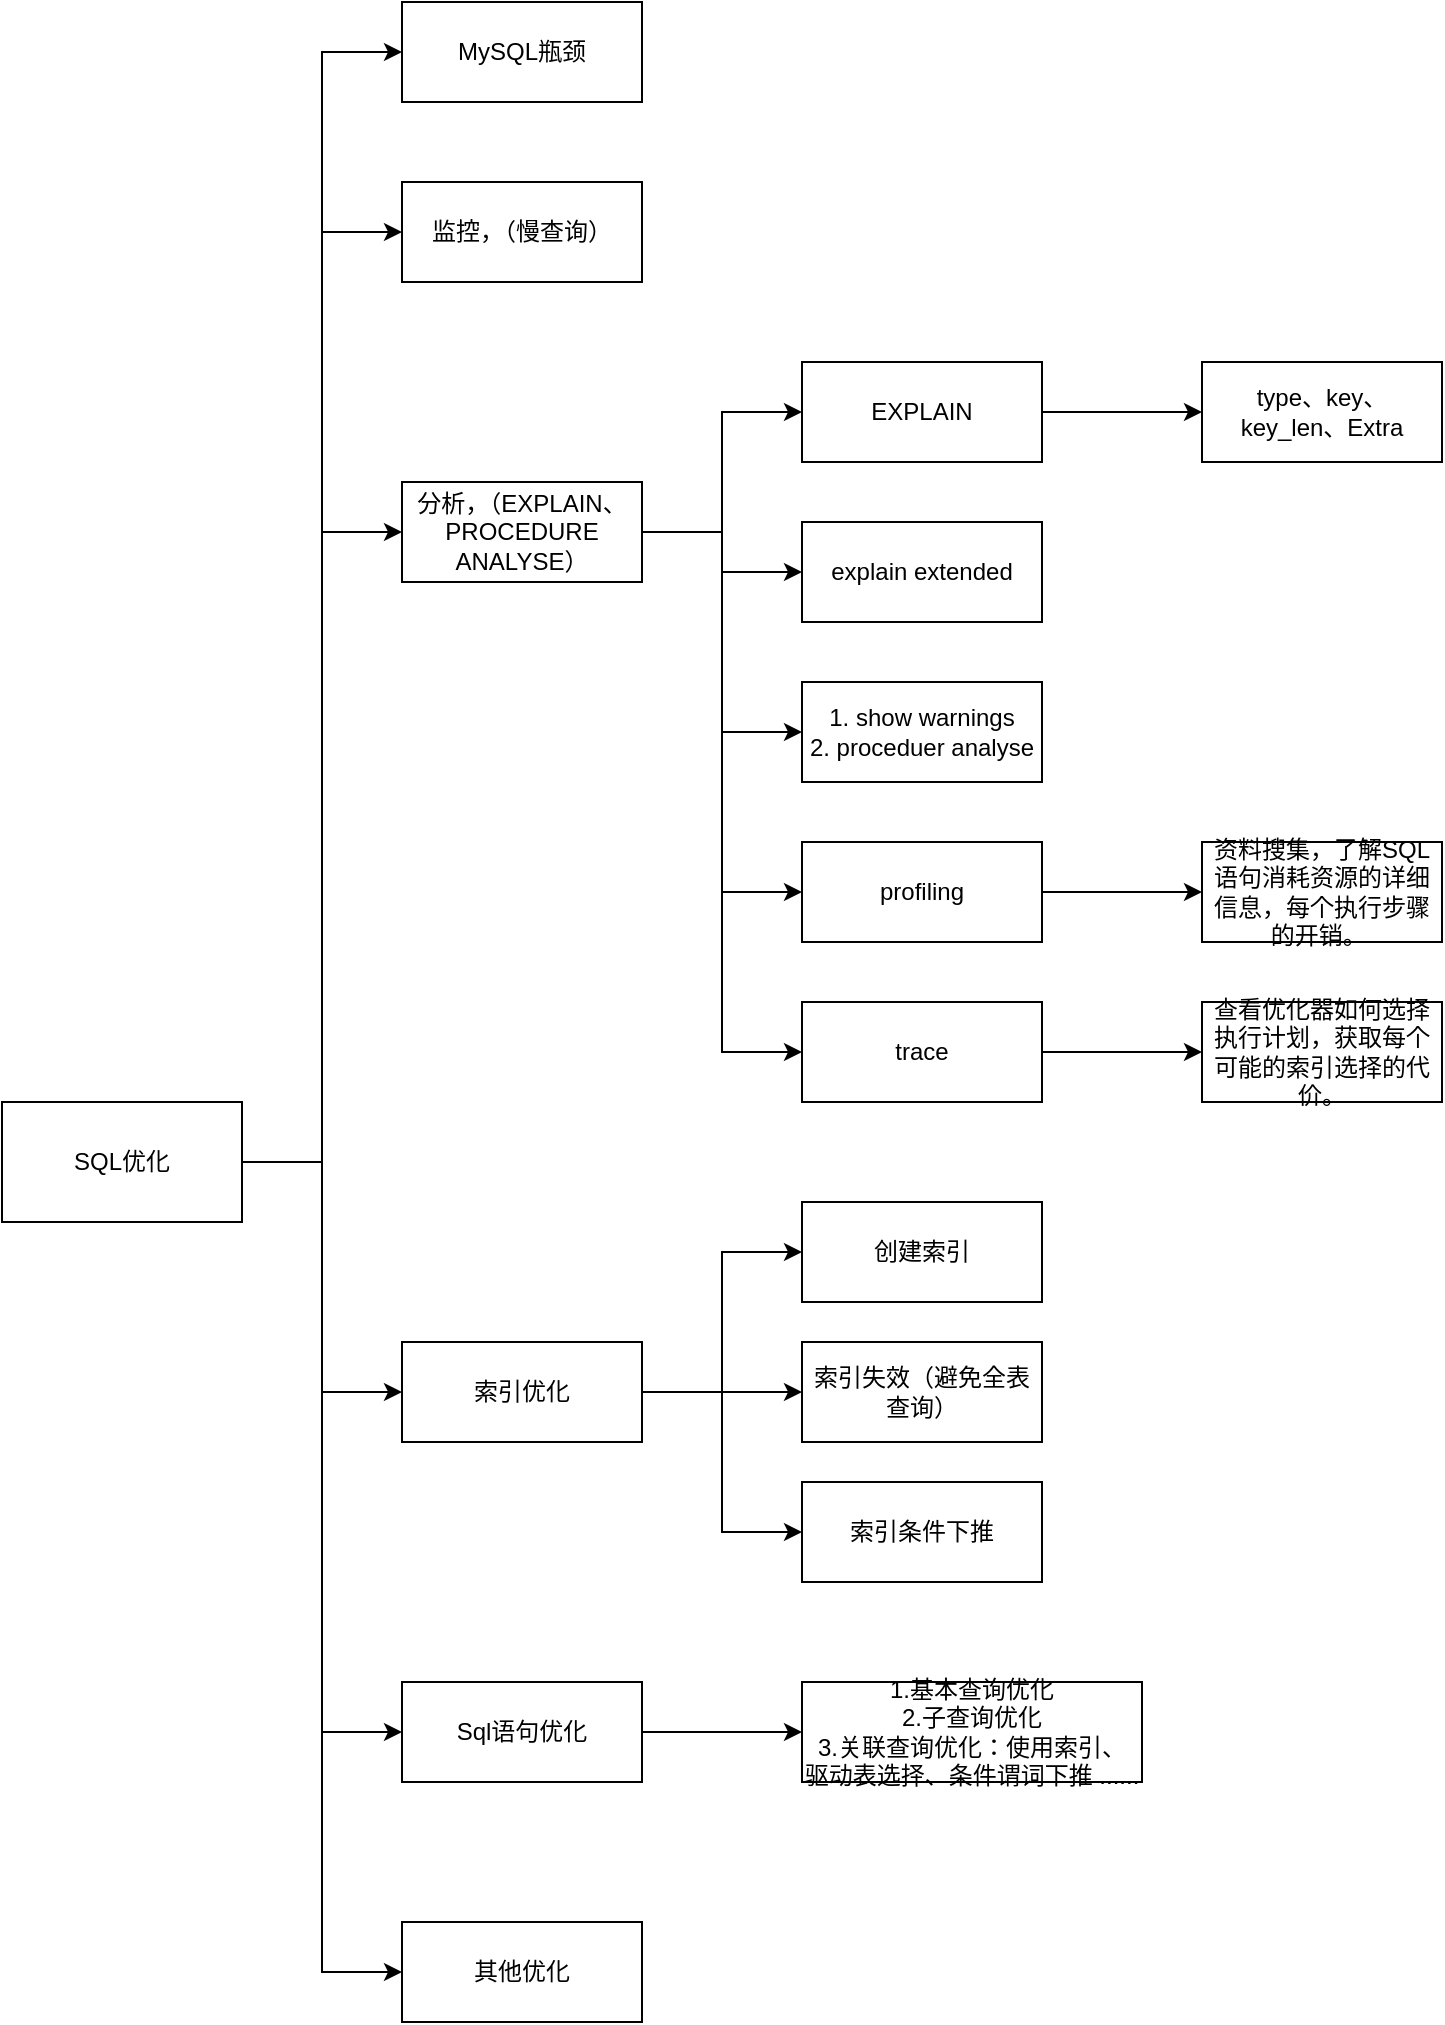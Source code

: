<mxfile version="20.8.16" type="device"><diagram name="第 1 页" id="2C-G-lqUODUl81mJh9qE"><mxGraphModel dx="876" dy="828" grid="1" gridSize="10" guides="1" tooltips="1" connect="1" arrows="1" fold="1" page="1" pageScale="1" pageWidth="827" pageHeight="1169" math="0" shadow="0"><root><mxCell id="0"/><mxCell id="1" parent="0"/><mxCell id="p8q9SocFFND3VrofqC19-4" value="" style="edgeStyle=orthogonalEdgeStyle;rounded=0;orthogonalLoop=1;jettySize=auto;html=1;entryX=0;entryY=0.5;entryDx=0;entryDy=0;" parent="1" source="p8q9SocFFND3VrofqC19-2" target="p8q9SocFFND3VrofqC19-3" edge="1"><mxGeometry relative="1" as="geometry"/></mxCell><mxCell id="Cn0Hy2xVXyHBYvLOOMP6-2" style="edgeStyle=orthogonalEdgeStyle;rounded=0;orthogonalLoop=1;jettySize=auto;html=1;entryX=0;entryY=0.5;entryDx=0;entryDy=0;" edge="1" parent="1" source="p8q9SocFFND3VrofqC19-2" target="p8q9SocFFND3VrofqC19-5"><mxGeometry relative="1" as="geometry"/></mxCell><mxCell id="Cn0Hy2xVXyHBYvLOOMP6-3" style="edgeStyle=orthogonalEdgeStyle;rounded=0;orthogonalLoop=1;jettySize=auto;html=1;entryX=0;entryY=0.5;entryDx=0;entryDy=0;" edge="1" parent="1" source="p8q9SocFFND3VrofqC19-2" target="p8q9SocFFND3VrofqC19-6"><mxGeometry relative="1" as="geometry"/></mxCell><mxCell id="Cn0Hy2xVXyHBYvLOOMP6-4" style="edgeStyle=orthogonalEdgeStyle;rounded=0;orthogonalLoop=1;jettySize=auto;html=1;entryX=0;entryY=0.5;entryDx=0;entryDy=0;" edge="1" parent="1" source="p8q9SocFFND3VrofqC19-2" target="p8q9SocFFND3VrofqC19-7"><mxGeometry relative="1" as="geometry"/></mxCell><mxCell id="Cn0Hy2xVXyHBYvLOOMP6-5" style="edgeStyle=orthogonalEdgeStyle;rounded=0;orthogonalLoop=1;jettySize=auto;html=1;entryX=0;entryY=0.5;entryDx=0;entryDy=0;" edge="1" parent="1" source="p8q9SocFFND3VrofqC19-2" target="Cn0Hy2xVXyHBYvLOOMP6-1"><mxGeometry relative="1" as="geometry"/></mxCell><mxCell id="Cn0Hy2xVXyHBYvLOOMP6-24" style="edgeStyle=orthogonalEdgeStyle;rounded=0;orthogonalLoop=1;jettySize=auto;html=1;entryX=0;entryY=0.5;entryDx=0;entryDy=0;" edge="1" parent="1" source="p8q9SocFFND3VrofqC19-2" target="Cn0Hy2xVXyHBYvLOOMP6-23"><mxGeometry relative="1" as="geometry"/></mxCell><mxCell id="p8q9SocFFND3VrofqC19-2" value="SQL优化" style="rounded=0;whiteSpace=wrap;html=1;" parent="1" vertex="1"><mxGeometry x="40" y="590" width="120" height="60" as="geometry"/></mxCell><mxCell id="p8q9SocFFND3VrofqC19-3" value="MySQL瓶颈" style="rounded=0;whiteSpace=wrap;html=1;" parent="1" vertex="1"><mxGeometry x="240" y="40" width="120" height="50" as="geometry"/></mxCell><mxCell id="p8q9SocFFND3VrofqC19-5" value="监控，（慢查询）" style="rounded=0;whiteSpace=wrap;html=1;" parent="1" vertex="1"><mxGeometry x="240" y="130" width="120" height="50" as="geometry"/></mxCell><mxCell id="Cn0Hy2xVXyHBYvLOOMP6-8" value="" style="edgeStyle=orthogonalEdgeStyle;rounded=0;orthogonalLoop=1;jettySize=auto;html=1;entryX=0;entryY=0.5;entryDx=0;entryDy=0;" edge="1" parent="1" source="p8q9SocFFND3VrofqC19-6" target="Cn0Hy2xVXyHBYvLOOMP6-7"><mxGeometry relative="1" as="geometry"/></mxCell><mxCell id="Cn0Hy2xVXyHBYvLOOMP6-13" style="edgeStyle=orthogonalEdgeStyle;rounded=0;orthogonalLoop=1;jettySize=auto;html=1;entryX=0;entryY=0.5;entryDx=0;entryDy=0;" edge="1" parent="1" source="p8q9SocFFND3VrofqC19-6" target="Cn0Hy2xVXyHBYvLOOMP6-10"><mxGeometry relative="1" as="geometry"/></mxCell><mxCell id="Cn0Hy2xVXyHBYvLOOMP6-14" style="edgeStyle=orthogonalEdgeStyle;rounded=0;orthogonalLoop=1;jettySize=auto;html=1;entryX=0;entryY=0.5;entryDx=0;entryDy=0;" edge="1" parent="1" source="p8q9SocFFND3VrofqC19-6" target="Cn0Hy2xVXyHBYvLOOMP6-9"><mxGeometry relative="1" as="geometry"/></mxCell><mxCell id="Cn0Hy2xVXyHBYvLOOMP6-15" style="edgeStyle=orthogonalEdgeStyle;rounded=0;orthogonalLoop=1;jettySize=auto;html=1;entryX=0;entryY=0.5;entryDx=0;entryDy=0;" edge="1" parent="1" source="p8q9SocFFND3VrofqC19-6" target="Cn0Hy2xVXyHBYvLOOMP6-12"><mxGeometry relative="1" as="geometry"/></mxCell><mxCell id="Cn0Hy2xVXyHBYvLOOMP6-16" style="edgeStyle=orthogonalEdgeStyle;rounded=0;orthogonalLoop=1;jettySize=auto;html=1;entryX=0;entryY=0.5;entryDx=0;entryDy=0;" edge="1" parent="1" source="p8q9SocFFND3VrofqC19-6" target="Cn0Hy2xVXyHBYvLOOMP6-11"><mxGeometry relative="1" as="geometry"/></mxCell><mxCell id="p8q9SocFFND3VrofqC19-6" value="分析，（EXPLAIN、PROCEDURE ANALYSE）" style="rounded=0;whiteSpace=wrap;html=1;" parent="1" vertex="1"><mxGeometry x="240" y="280" width="120" height="50" as="geometry"/></mxCell><mxCell id="Cn0Hy2xVXyHBYvLOOMP6-32" value="" style="edgeStyle=orthogonalEdgeStyle;rounded=0;orthogonalLoop=1;jettySize=auto;html=1;" edge="1" parent="1" source="p8q9SocFFND3VrofqC19-7" target="Cn0Hy2xVXyHBYvLOOMP6-31"><mxGeometry relative="1" as="geometry"/></mxCell><mxCell id="p8q9SocFFND3VrofqC19-7" value="Sql语句优化" style="rounded=0;whiteSpace=wrap;html=1;" parent="1" vertex="1"><mxGeometry x="240" y="880" width="120" height="50" as="geometry"/></mxCell><mxCell id="Cn0Hy2xVXyHBYvLOOMP6-1" value="其他优化" style="rounded=0;whiteSpace=wrap;html=1;" vertex="1" parent="1"><mxGeometry x="240" y="1000" width="120" height="50" as="geometry"/></mxCell><mxCell id="Cn0Hy2xVXyHBYvLOOMP6-22" value="" style="edgeStyle=orthogonalEdgeStyle;rounded=0;orthogonalLoop=1;jettySize=auto;html=1;" edge="1" parent="1" source="Cn0Hy2xVXyHBYvLOOMP6-7" target="Cn0Hy2xVXyHBYvLOOMP6-21"><mxGeometry relative="1" as="geometry"/></mxCell><mxCell id="Cn0Hy2xVXyHBYvLOOMP6-7" value="EXPLAIN" style="rounded=0;whiteSpace=wrap;html=1;" vertex="1" parent="1"><mxGeometry x="440" y="220" width="120" height="50" as="geometry"/></mxCell><mxCell id="Cn0Hy2xVXyHBYvLOOMP6-9" value="&lt;div&gt;1. show warnings&lt;/div&gt;&lt;div&gt;2. proceduer analyse&lt;/div&gt;" style="rounded=0;whiteSpace=wrap;html=1;" vertex="1" parent="1"><mxGeometry x="440" y="380" width="120" height="50" as="geometry"/></mxCell><mxCell id="Cn0Hy2xVXyHBYvLOOMP6-10" value="explain extended" style="rounded=0;whiteSpace=wrap;html=1;" vertex="1" parent="1"><mxGeometry x="440" y="300" width="120" height="50" as="geometry"/></mxCell><mxCell id="Cn0Hy2xVXyHBYvLOOMP6-20" value="" style="edgeStyle=orthogonalEdgeStyle;rounded=0;orthogonalLoop=1;jettySize=auto;html=1;" edge="1" parent="1" source="Cn0Hy2xVXyHBYvLOOMP6-11" target="Cn0Hy2xVXyHBYvLOOMP6-19"><mxGeometry relative="1" as="geometry"/></mxCell><mxCell id="Cn0Hy2xVXyHBYvLOOMP6-11" value="trace" style="rounded=0;whiteSpace=wrap;html=1;" vertex="1" parent="1"><mxGeometry x="440" y="540" width="120" height="50" as="geometry"/></mxCell><mxCell id="Cn0Hy2xVXyHBYvLOOMP6-18" value="" style="edgeStyle=orthogonalEdgeStyle;rounded=0;orthogonalLoop=1;jettySize=auto;html=1;" edge="1" parent="1" source="Cn0Hy2xVXyHBYvLOOMP6-12" target="Cn0Hy2xVXyHBYvLOOMP6-17"><mxGeometry relative="1" as="geometry"/></mxCell><mxCell id="Cn0Hy2xVXyHBYvLOOMP6-12" value="profiling" style="rounded=0;whiteSpace=wrap;html=1;" vertex="1" parent="1"><mxGeometry x="440" y="460" width="120" height="50" as="geometry"/></mxCell><mxCell id="Cn0Hy2xVXyHBYvLOOMP6-17" value="资料搜集，了解SQL语句消耗资源的详细信息，每个执行步骤的开销。&amp;nbsp;" style="rounded=0;whiteSpace=wrap;html=1;" vertex="1" parent="1"><mxGeometry x="640" y="460" width="120" height="50" as="geometry"/></mxCell><mxCell id="Cn0Hy2xVXyHBYvLOOMP6-19" value="查看优化器如何选择执行计划，获取每个可能的索引选择的代价。" style="rounded=0;whiteSpace=wrap;html=1;" vertex="1" parent="1"><mxGeometry x="640" y="540" width="120" height="50" as="geometry"/></mxCell><mxCell id="Cn0Hy2xVXyHBYvLOOMP6-21" value="type、key、key_len、Extra" style="rounded=0;whiteSpace=wrap;html=1;" vertex="1" parent="1"><mxGeometry x="640" y="220" width="120" height="50" as="geometry"/></mxCell><mxCell id="Cn0Hy2xVXyHBYvLOOMP6-26" value="" style="edgeStyle=orthogonalEdgeStyle;rounded=0;orthogonalLoop=1;jettySize=auto;html=1;entryX=0;entryY=0.5;entryDx=0;entryDy=0;" edge="1" parent="1" source="Cn0Hy2xVXyHBYvLOOMP6-23" target="Cn0Hy2xVXyHBYvLOOMP6-28"><mxGeometry relative="1" as="geometry"/></mxCell><mxCell id="Cn0Hy2xVXyHBYvLOOMP6-29" style="edgeStyle=orthogonalEdgeStyle;rounded=0;orthogonalLoop=1;jettySize=auto;html=1;entryX=0;entryY=0.5;entryDx=0;entryDy=0;" edge="1" parent="1" source="Cn0Hy2xVXyHBYvLOOMP6-23" target="Cn0Hy2xVXyHBYvLOOMP6-25"><mxGeometry relative="1" as="geometry"/></mxCell><mxCell id="Cn0Hy2xVXyHBYvLOOMP6-30" style="edgeStyle=orthogonalEdgeStyle;rounded=0;orthogonalLoop=1;jettySize=auto;html=1;entryX=0;entryY=0.5;entryDx=0;entryDy=0;" edge="1" parent="1" source="Cn0Hy2xVXyHBYvLOOMP6-23" target="Cn0Hy2xVXyHBYvLOOMP6-27"><mxGeometry relative="1" as="geometry"><mxPoint x="440" y="805" as="targetPoint"/></mxGeometry></mxCell><mxCell id="Cn0Hy2xVXyHBYvLOOMP6-23" value="索引优化" style="rounded=0;whiteSpace=wrap;html=1;" vertex="1" parent="1"><mxGeometry x="240" y="710" width="120" height="50" as="geometry"/></mxCell><mxCell id="Cn0Hy2xVXyHBYvLOOMP6-25" value="创建索引" style="rounded=0;whiteSpace=wrap;html=1;" vertex="1" parent="1"><mxGeometry x="440" y="640" width="120" height="50" as="geometry"/></mxCell><mxCell id="Cn0Hy2xVXyHBYvLOOMP6-27" value="索引条件下推" style="rounded=0;whiteSpace=wrap;html=1;" vertex="1" parent="1"><mxGeometry x="440" y="780" width="120" height="50" as="geometry"/></mxCell><mxCell id="Cn0Hy2xVXyHBYvLOOMP6-28" value="索引失效（避免全表查询）" style="rounded=0;whiteSpace=wrap;html=1;" vertex="1" parent="1"><mxGeometry x="440" y="710" width="120" height="50" as="geometry"/></mxCell><mxCell id="Cn0Hy2xVXyHBYvLOOMP6-31" value="&lt;div&gt;1.基本查询优化&lt;/div&gt;&lt;div&gt;2.子查询优化&lt;/div&gt;&lt;div&gt;3.关联查询优化：使用索引、 驱动表选择、条件谓词下推 ......&lt;/div&gt;" style="rounded=0;whiteSpace=wrap;html=1;" vertex="1" parent="1"><mxGeometry x="440" y="880" width="170" height="50" as="geometry"/></mxCell></root></mxGraphModel></diagram></mxfile>